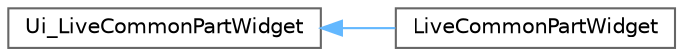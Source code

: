 digraph "类继承关系图"
{
 // LATEX_PDF_SIZE
  bgcolor="transparent";
  edge [fontname=Helvetica,fontsize=10,labelfontname=Helvetica,labelfontsize=10];
  node [fontname=Helvetica,fontsize=10,shape=box,height=0.2,width=0.4];
  rankdir="LR";
  Node0 [id="Node000000",label="Ui_LiveCommonPartWidget",height=0.2,width=0.4,color="grey40", fillcolor="white", style="filled",URL="$class_ui___live_common_part_widget.html",tooltip=" "];
  Node0 -> Node1 [id="edge492_Node000000_Node000001",dir="back",color="steelblue1",style="solid",tooltip=" "];
  Node1 [id="Node000001",label="LiveCommonPartWidget",height=0.2,width=0.4,color="grey40", fillcolor="white", style="filled",URL="$class_ui_1_1_live_common_part_widget.html",tooltip=" "];
}

